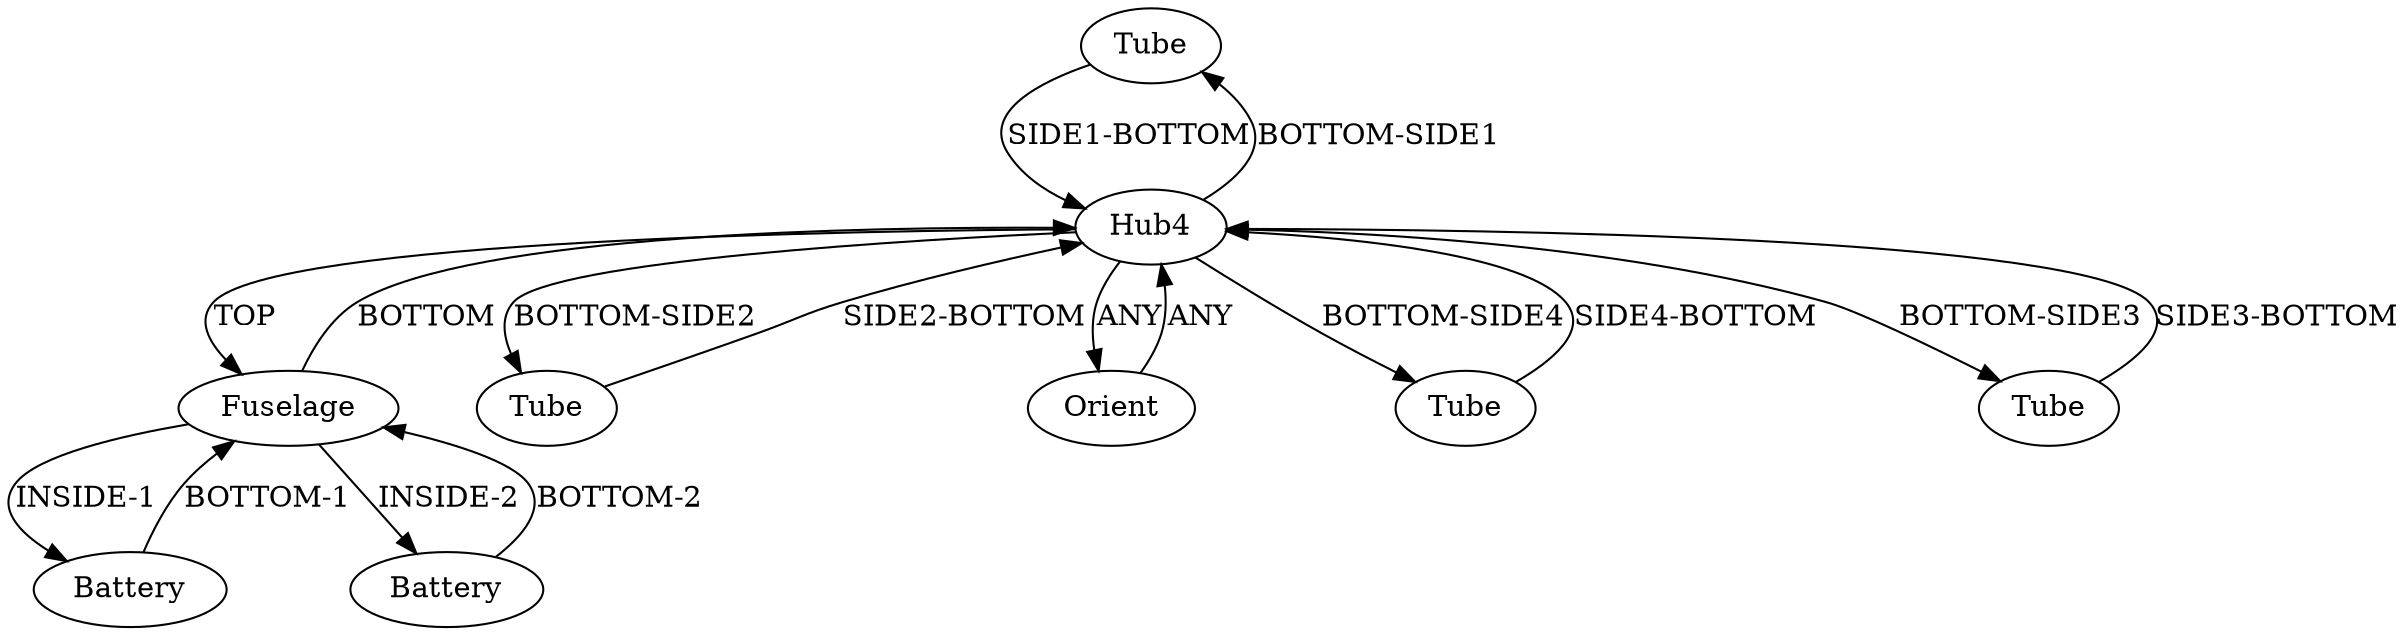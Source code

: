 /* Created by igraph 0.10.2 */
digraph {
  0 [
    instance=Tube_instance_2
    label=Tube
  ];
  1 [
    instance=Battery_instance_1
    label=Battery
  ];
  2 [
    instance=Hub4_instance_1
    label=Hub4
  ];
  3 [
    instance=Fuselage_instance_1
    label=Fuselage
  ];
  4 [
    instance=Tube_instance_6
    label=Tube
  ];
  5 [
    instance=Orient
    label=Orient
  ];
  6 [
    instance=Battery_instance_2
    label=Battery
  ];
  7 [
    instance=Tube_instance_7
    label=Tube
  ];
  8 [
    instance=Tube_instance_8
    label=Tube
  ];

  0 -> 2 [
    label="SIDE1-BOTTOM"
  ];
  1 -> 3 [
    label="BOTTOM-1"
  ];
  2 -> 0 [
    label="BOTTOM-SIDE1"
  ];
  2 -> 3 [
    label=TOP
  ];
  2 -> 4 [
    label="BOTTOM-SIDE2"
  ];
  2 -> 5 [
    label=ANY
  ];
  2 -> 7 [
    label="BOTTOM-SIDE4"
  ];
  2 -> 8 [
    label="BOTTOM-SIDE3"
  ];
  3 -> 1 [
    label="INSIDE-1"
  ];
  3 -> 2 [
    label=BOTTOM
  ];
  3 -> 6 [
    label="INSIDE-2"
  ];
  4 -> 2 [
    label="SIDE2-BOTTOM"
  ];
  5 -> 2 [
    label=ANY
  ];
  6 -> 3 [
    label="BOTTOM-2"
  ];
  7 -> 2 [
    label="SIDE4-BOTTOM"
  ];
  8 -> 2 [
    label="SIDE3-BOTTOM"
  ];
}
